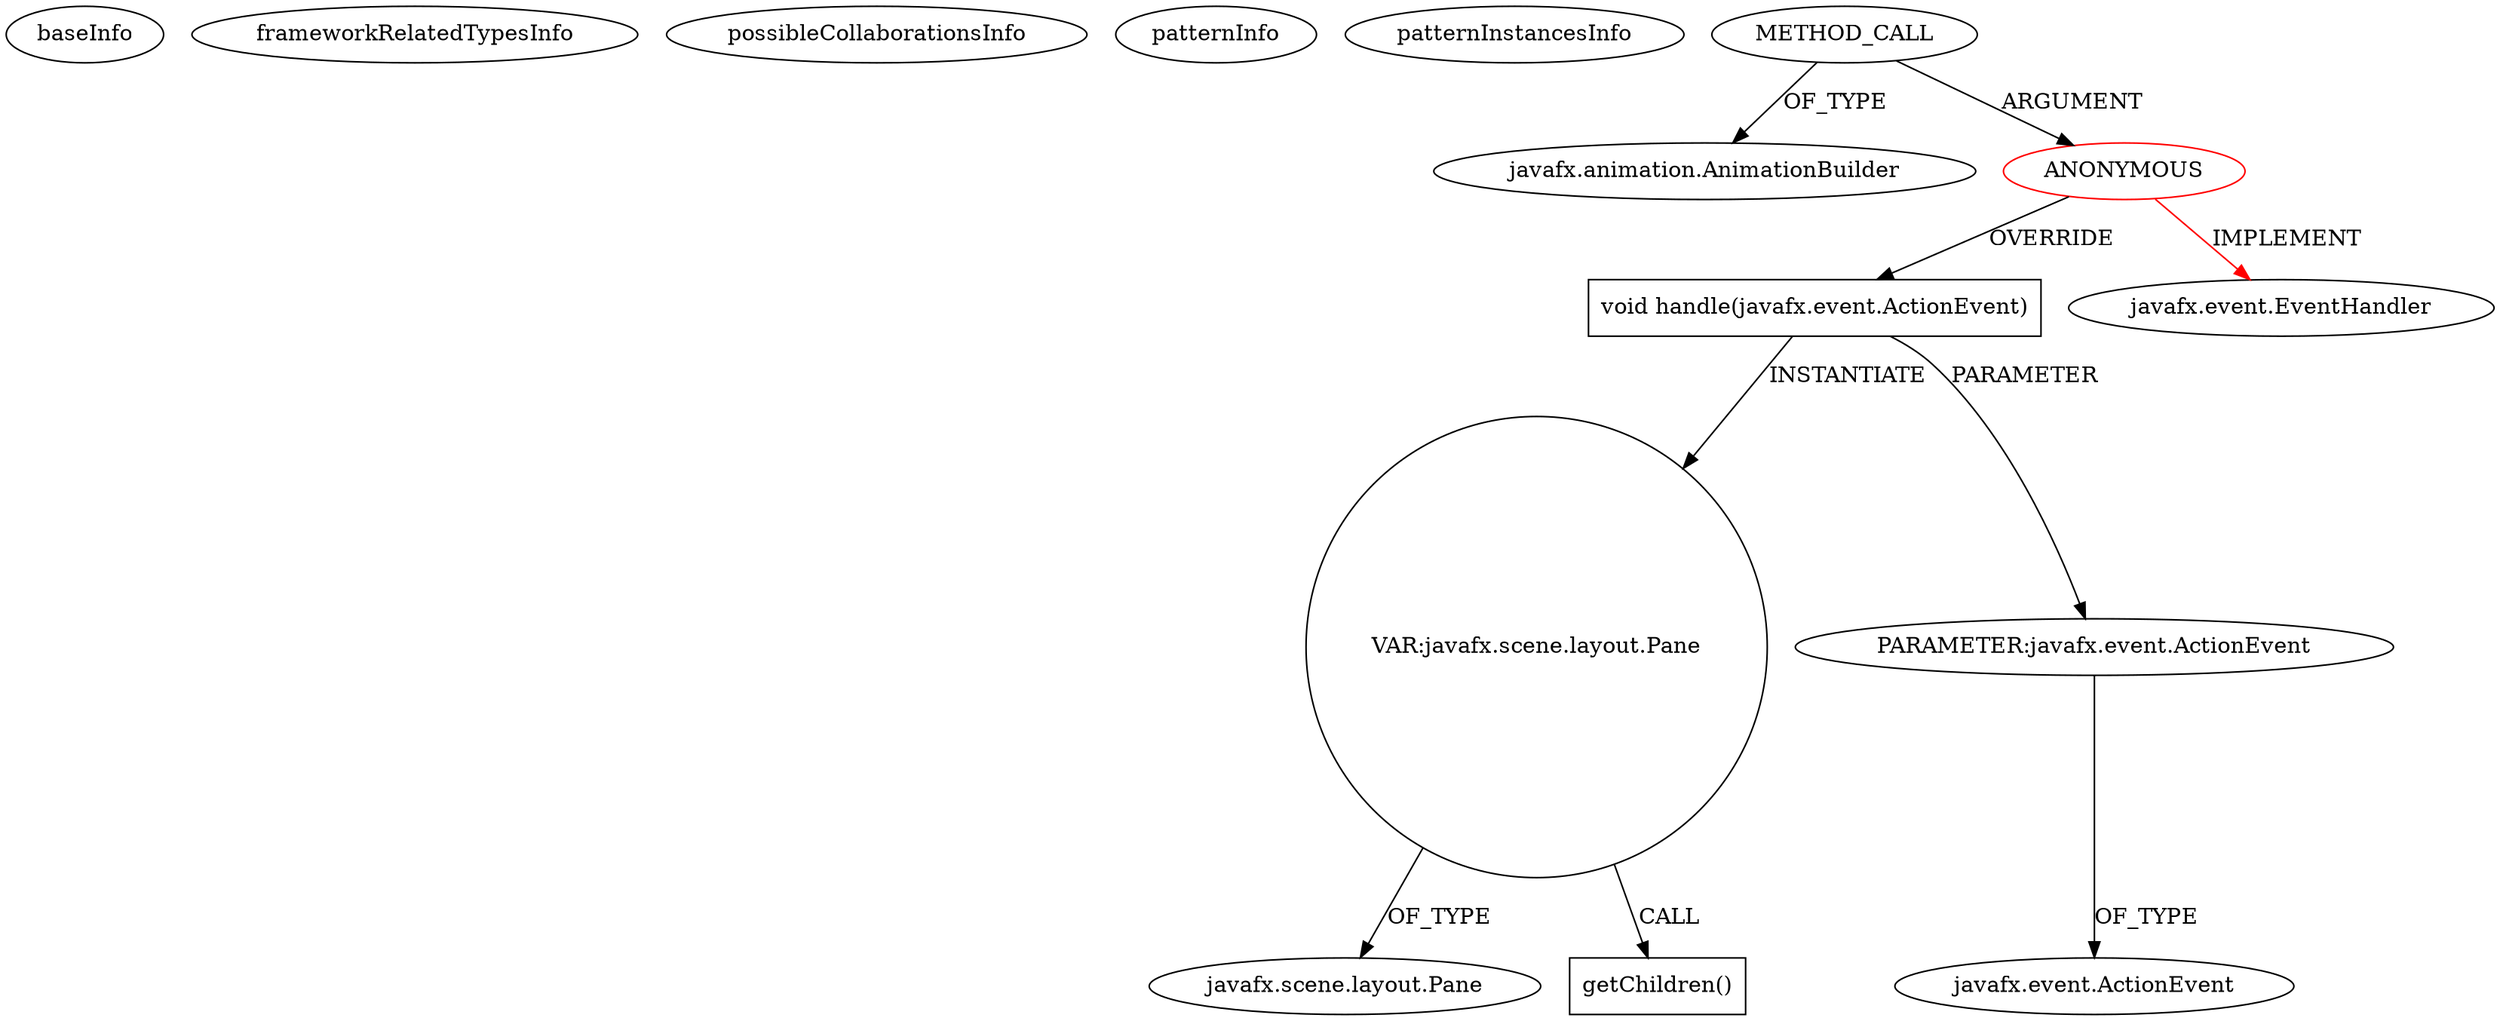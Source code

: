 digraph {
baseInfo[graphId=2848,category="pattern",isAnonymous=true,possibleRelation=false]
frameworkRelatedTypesInfo[0="javafx.event.EventHandler"]
possibleCollaborationsInfo[]
patternInfo[frequency=2.0,patternRootClient=0]
patternInstancesInfo[0="victor-fdez-hb-repo~/victor-fdez-hb-repo/hb-repo-master/FLLTutorializator/src/com/honeybadgers/flltutorial/ui/main/navigation/VideoPanel.java~void createScene()~4681"]
3[label="javafx.animation.AnimationBuilder",vertexType="FRAMEWORK_CLASS_TYPE",isFrameworkType=false]
2[label="METHOD_CALL",vertexType="OUTSIDE_CALL",isFrameworkType=false]
0[label="ANONYMOUS",vertexType="ROOT_ANONYMOUS_DECLARATION",isFrameworkType=false,color=red]
4[label="void handle(javafx.event.ActionEvent)",vertexType="OVERRIDING_METHOD_DECLARATION",isFrameworkType=false,shape=box]
7[label="VAR:javafx.scene.layout.Pane",vertexType="VARIABLE_EXPRESION",isFrameworkType=false,shape=circle]
9[label="javafx.scene.layout.Pane",vertexType="FRAMEWORK_CLASS_TYPE",isFrameworkType=false]
8[label="getChildren()",vertexType="INSIDE_CALL",isFrameworkType=false,shape=box]
1[label="javafx.event.EventHandler",vertexType="FRAMEWORK_INTERFACE_TYPE",isFrameworkType=false]
5[label="PARAMETER:javafx.event.ActionEvent",vertexType="PARAMETER_DECLARATION",isFrameworkType=false]
6[label="javafx.event.ActionEvent",vertexType="FRAMEWORK_CLASS_TYPE",isFrameworkType=false]
4->5[label="PARAMETER"]
0->1[label="IMPLEMENT",color=red]
4->7[label="INSTANTIATE"]
0->4[label="OVERRIDE"]
7->8[label="CALL"]
7->9[label="OF_TYPE"]
2->3[label="OF_TYPE"]
2->0[label="ARGUMENT"]
5->6[label="OF_TYPE"]
}

